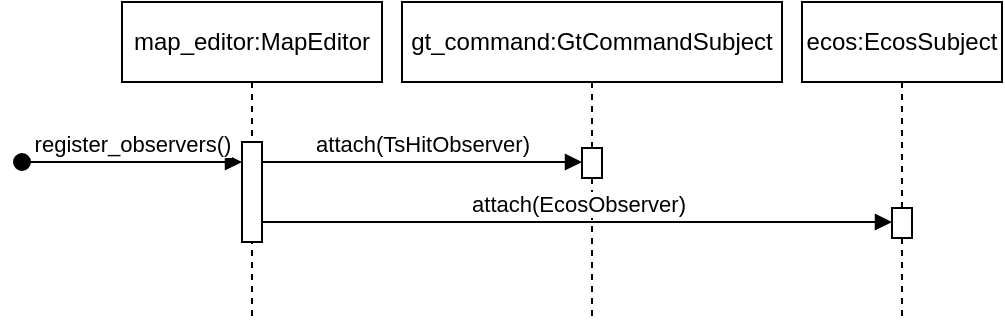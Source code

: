 <mxfile version="23.1.4" type="github">
  <diagram name="Page-1" id="rHpFxpJIeKJyoYEt7b_M">
    <mxGraphModel dx="1418" dy="743" grid="1" gridSize="10" guides="1" tooltips="1" connect="1" arrows="1" fold="1" page="1" pageScale="1" pageWidth="850" pageHeight="1100" math="0" shadow="0">
      <root>
        <mxCell id="0" />
        <mxCell id="1" parent="0" />
        <mxCell id="BotcEl2V68ZvkaFEKR-n-1" value="map_editor:MapEditor" style="shape=umlLifeline;perimeter=lifelinePerimeter;whiteSpace=wrap;html=1;container=1;dropTarget=0;collapsible=0;recursiveResize=0;outlineConnect=0;portConstraint=eastwest;newEdgeStyle={&quot;curved&quot;:0,&quot;rounded&quot;:0};" parent="1" vertex="1">
          <mxGeometry x="70" y="40" width="130" height="160" as="geometry" />
        </mxCell>
        <mxCell id="BotcEl2V68ZvkaFEKR-n-5" value="" style="html=1;points=[[0,0,0,0,5],[0,1,0,0,-5],[1,0,0,0,5],[1,1,0,0,-5]];perimeter=orthogonalPerimeter;outlineConnect=0;targetShapes=umlLifeline;portConstraint=eastwest;newEdgeStyle={&quot;curved&quot;:0,&quot;rounded&quot;:0};" parent="BotcEl2V68ZvkaFEKR-n-1" vertex="1">
          <mxGeometry x="60" y="70" width="10" height="50" as="geometry" />
        </mxCell>
        <mxCell id="BotcEl2V68ZvkaFEKR-n-2" value="gt_command:GtCommandSubject" style="shape=umlLifeline;perimeter=lifelinePerimeter;whiteSpace=wrap;html=1;container=1;dropTarget=0;collapsible=0;recursiveResize=0;outlineConnect=0;portConstraint=eastwest;newEdgeStyle={&quot;curved&quot;:0,&quot;rounded&quot;:0};" parent="1" vertex="1">
          <mxGeometry x="210" y="40" width="190" height="160" as="geometry" />
        </mxCell>
        <mxCell id="BotcEl2V68ZvkaFEKR-n-6" value="" style="html=1;points=[[0,0,0,0,5],[0,1,0,0,-5],[1,0,0,0,5],[1,1,0,0,-5]];perimeter=orthogonalPerimeter;outlineConnect=0;targetShapes=umlLifeline;portConstraint=eastwest;newEdgeStyle={&quot;curved&quot;:0,&quot;rounded&quot;:0};" parent="BotcEl2V68ZvkaFEKR-n-2" vertex="1">
          <mxGeometry x="90" y="73" width="10" height="15" as="geometry" />
        </mxCell>
        <mxCell id="BotcEl2V68ZvkaFEKR-n-3" value="ecos:EcosSubject" style="shape=umlLifeline;perimeter=lifelinePerimeter;whiteSpace=wrap;html=1;container=1;dropTarget=0;collapsible=0;recursiveResize=0;outlineConnect=0;portConstraint=eastwest;newEdgeStyle={&quot;curved&quot;:0,&quot;rounded&quot;:0};" parent="1" vertex="1">
          <mxGeometry x="410" y="40" width="100" height="160" as="geometry" />
        </mxCell>
        <mxCell id="BotcEl2V68ZvkaFEKR-n-7" value="" style="html=1;points=[[0,0,0,0,5],[0,1,0,0,-5],[1,0,0,0,5],[1,1,0,0,-5]];perimeter=orthogonalPerimeter;outlineConnect=0;targetShapes=umlLifeline;portConstraint=eastwest;newEdgeStyle={&quot;curved&quot;:0,&quot;rounded&quot;:0};" parent="BotcEl2V68ZvkaFEKR-n-3" vertex="1">
          <mxGeometry x="45" y="103" width="10" height="15" as="geometry" />
        </mxCell>
        <mxCell id="BotcEl2V68ZvkaFEKR-n-4" value="register_observers()" style="html=1;verticalAlign=bottom;startArrow=oval;startFill=1;endArrow=block;startSize=8;curved=0;rounded=0;" parent="1" target="BotcEl2V68ZvkaFEKR-n-5" edge="1">
          <mxGeometry width="60" relative="1" as="geometry">
            <mxPoint x="20" y="120" as="sourcePoint" />
            <mxPoint x="130" y="129.5" as="targetPoint" />
            <Array as="points">
              <mxPoint x="80" y="120" />
            </Array>
          </mxGeometry>
        </mxCell>
        <mxCell id="BotcEl2V68ZvkaFEKR-n-9" value="attach(TsHitObserver)" style="html=1;verticalAlign=bottom;endArrow=block;curved=0;rounded=0;" parent="1" source="BotcEl2V68ZvkaFEKR-n-5" target="BotcEl2V68ZvkaFEKR-n-6" edge="1">
          <mxGeometry width="80" relative="1" as="geometry">
            <mxPoint x="180" y="130" as="sourcePoint" />
            <mxPoint x="260" y="130" as="targetPoint" />
            <Array as="points">
              <mxPoint x="220" y="120" />
            </Array>
          </mxGeometry>
        </mxCell>
        <mxCell id="BotcEl2V68ZvkaFEKR-n-10" value="attach(EcosObserver)" style="html=1;verticalAlign=bottom;endArrow=block;curved=0;rounded=0;" parent="1" source="BotcEl2V68ZvkaFEKR-n-5" target="BotcEl2V68ZvkaFEKR-n-7" edge="1">
          <mxGeometry width="80" relative="1" as="geometry">
            <mxPoint x="190" y="150" as="sourcePoint" />
            <mxPoint x="270" y="150" as="targetPoint" />
            <Array as="points">
              <mxPoint x="300" y="150" />
            </Array>
          </mxGeometry>
        </mxCell>
      </root>
    </mxGraphModel>
  </diagram>
</mxfile>
